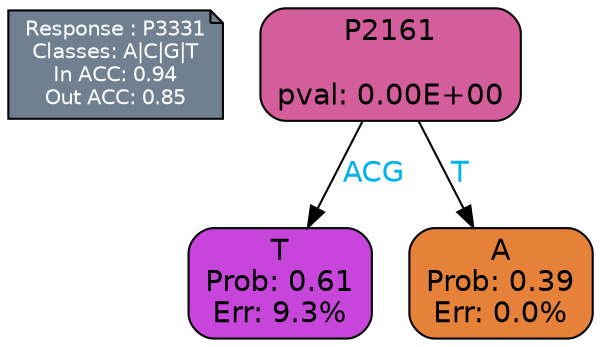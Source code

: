 digraph Tree {
node [shape=box, style="filled, rounded", color="black", fontname=helvetica] ;
graph [ranksep=equally, splines=polylines, bgcolor=transparent, dpi=600] ;
edge [fontname=helvetica] ;
LEGEND [label="Response : P3331
Classes: A|C|G|T
In ACC: 0.94
Out ACC: 0.85
",shape=note,align=left,style=filled,fillcolor="slategray",fontcolor="white",fontsize=10];1 [label="P2161

pval: 0.00E+00", fillcolor="#d45d9c"] ;
2 [label="T
Prob: 0.61
Err: 9.3%", fillcolor="#c845dc"] ;
3 [label="A
Prob: 0.39
Err: 0.0%", fillcolor="#e58139"] ;
1 -> 2 [label="ACG",fontcolor=deepskyblue2] ;
1 -> 3 [label="T",fontcolor=deepskyblue2] ;
{rank = same; 2;3;}{rank = same; LEGEND;1;}}